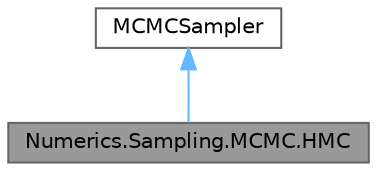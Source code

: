 digraph "Numerics.Sampling.MCMC.HMC"
{
 // LATEX_PDF_SIZE
  bgcolor="transparent";
  edge [fontname=Helvetica,fontsize=10,labelfontname=Helvetica,labelfontsize=10];
  node [fontname=Helvetica,fontsize=10,shape=box,height=0.2,width=0.4];
  Node1 [id="Node000001",label="Numerics.Sampling.MCMC.HMC",height=0.2,width=0.4,color="gray40", fillcolor="grey60", style="filled", fontcolor="black",tooltip="This class performs Bayesian MCMC using the Hamiltonian Monte Carlo (HMC) method."];
  Node2 -> Node1 [id="edge1_Node000001_Node000002",dir="back",color="steelblue1",style="solid",tooltip=" "];
  Node2 [id="Node000002",label="MCMCSampler",height=0.2,width=0.4,color="gray40", fillcolor="white", style="filled",URL="$class_numerics_1_1_sampling_1_1_m_c_m_c_1_1_m_c_m_c_sampler.html",tooltip="A base class for all Markov Chain Monte Carlo (MCMC) samplers."];
}
